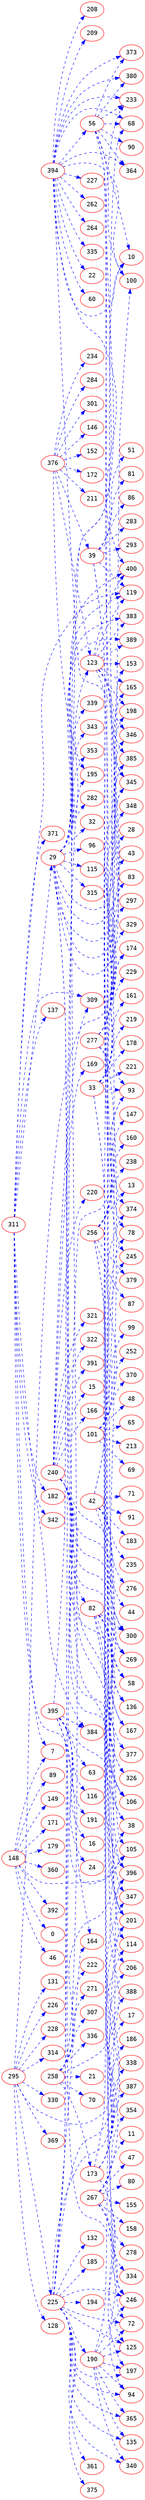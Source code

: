 digraph dumpedGraph {
		node[color=Red,fontname=Courier]
		edge[color=Blue,style=dashed]
		rankdir=LR; //Rank Direction Left to Right
		/*Total Nodes : 22 */
"29"->{"32" "96" "115" "119" "123" "153" "165" "198" "206" "282" "315" "339" "343" "346" "353" "383" "385" "389" "396" "400"}
"33"->{"93" "100" "114" "161" "174" "178" "219" "221" "229" "246"}
"39"->{"51" "78" "81" "86" "119" "245" "283" "293" "374"}
"42"->{"44" "71" "78" "91" "183" "235" "245" "269" "276" "300"}
"56"->{"10" "68" "90" "100" "105" "233" "345" "364" "373" "380"}
"82"->{"38" "58" "106" "136" "167" "201" "269" "300" "326" "377"}
"101"->{"48" "65" "68" "69" "99" "213" "252" "370" "374"}
"123"->{"119" "153" "165" "198" "346" "383" "385" "389" "396" "400"}
"148"->{"0" "7" "38" "46" "89" "149" "171" "179" "360" "392"}
"173"->{"17" "125" "186" "197" "206" "338" "345" "387" "388"}
"190"->{"72" "94" "125" "135" "197" "201" "246" "340" "365"}
"225"->{"72" "93" "94" "125" "132" "135" "164" "185" "190" "194" "197" "201" "233" "246" "340" "347" "361" "365" "375"}
"240"->{"15" "38" "58" "82" "106" "136" "166" "167" "169" "201" "220" "269" "300" "309" "321" "322" "326" "391"}
"256"->{"13" "72" "87" "93" "147" "160" "238" "347" "379"}
"258"->{"10" "21" "70" "105" "173" "222" "271" "307" "336" "396"}
"267"->{"11" "47" "80" "114" "155" "158" "246" "278" "334" "354"}
"277"->{"28" "43" "83" "93" "174" "201" "297" "329" "345" "348"}
"295"->{"128" "131" "225" "226" "228" "314" "330" "369" "385" "396"}
"311"->{"7" "29" "105" "119" "137" "182" "309" "342" "371" "384"}
"376"->{"39" "123" "146" "152" "172" "195" "211" "234" "284" "301"}
"394"->{"10" "22" "56" "60" "68" "100" "208" "209" "227" "233" "262" "264" "335" "345" "364" "373" "380" "400"}
"395"->{"16" "24" "63" "94" "106" "116" "164" "191" "195" "384"}
}